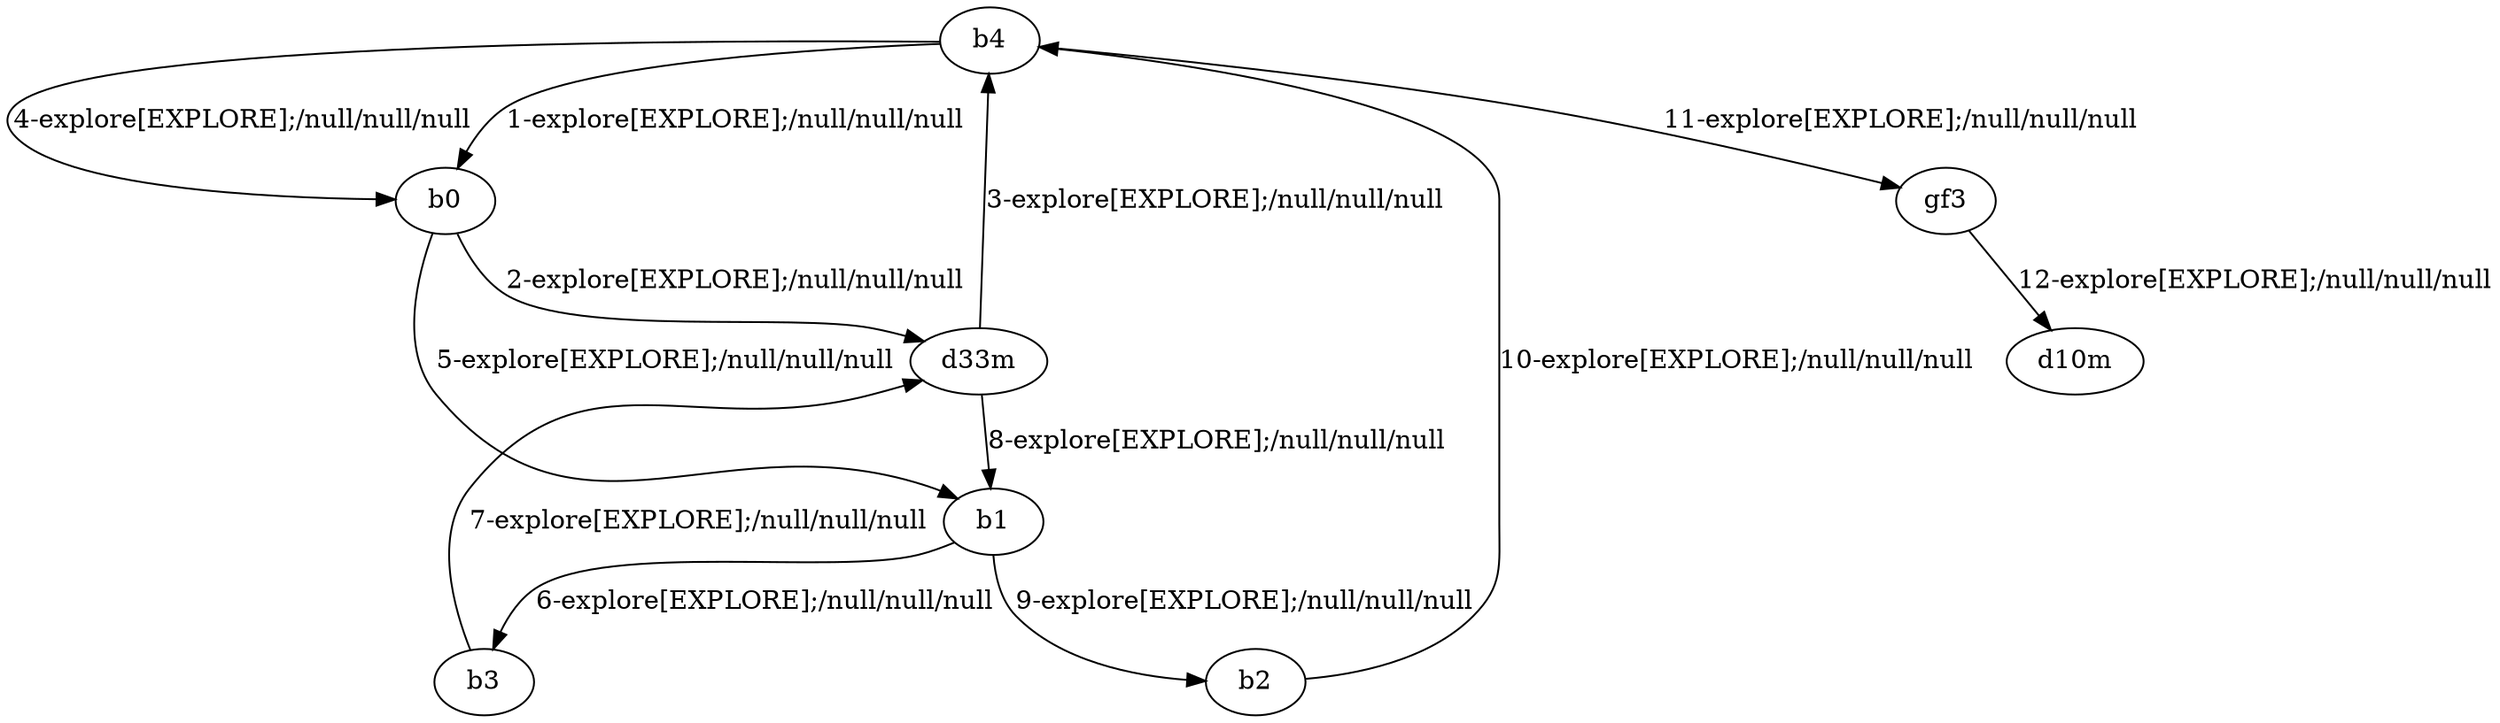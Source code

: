 # Total number of goals covered by this test: 1
# d33m --> b4

digraph g {
"b4" -> "b0" [label = "1-explore[EXPLORE];/null/null/null"];
"b0" -> "d33m" [label = "2-explore[EXPLORE];/null/null/null"];
"d33m" -> "b4" [label = "3-explore[EXPLORE];/null/null/null"];
"b4" -> "b0" [label = "4-explore[EXPLORE];/null/null/null"];
"b0" -> "b1" [label = "5-explore[EXPLORE];/null/null/null"];
"b1" -> "b3" [label = "6-explore[EXPLORE];/null/null/null"];
"b3" -> "d33m" [label = "7-explore[EXPLORE];/null/null/null"];
"d33m" -> "b1" [label = "8-explore[EXPLORE];/null/null/null"];
"b1" -> "b2" [label = "9-explore[EXPLORE];/null/null/null"];
"b2" -> "b4" [label = "10-explore[EXPLORE];/null/null/null"];
"b4" -> "gf3" [label = "11-explore[EXPLORE];/null/null/null"];
"gf3" -> "d10m" [label = "12-explore[EXPLORE];/null/null/null"];
}